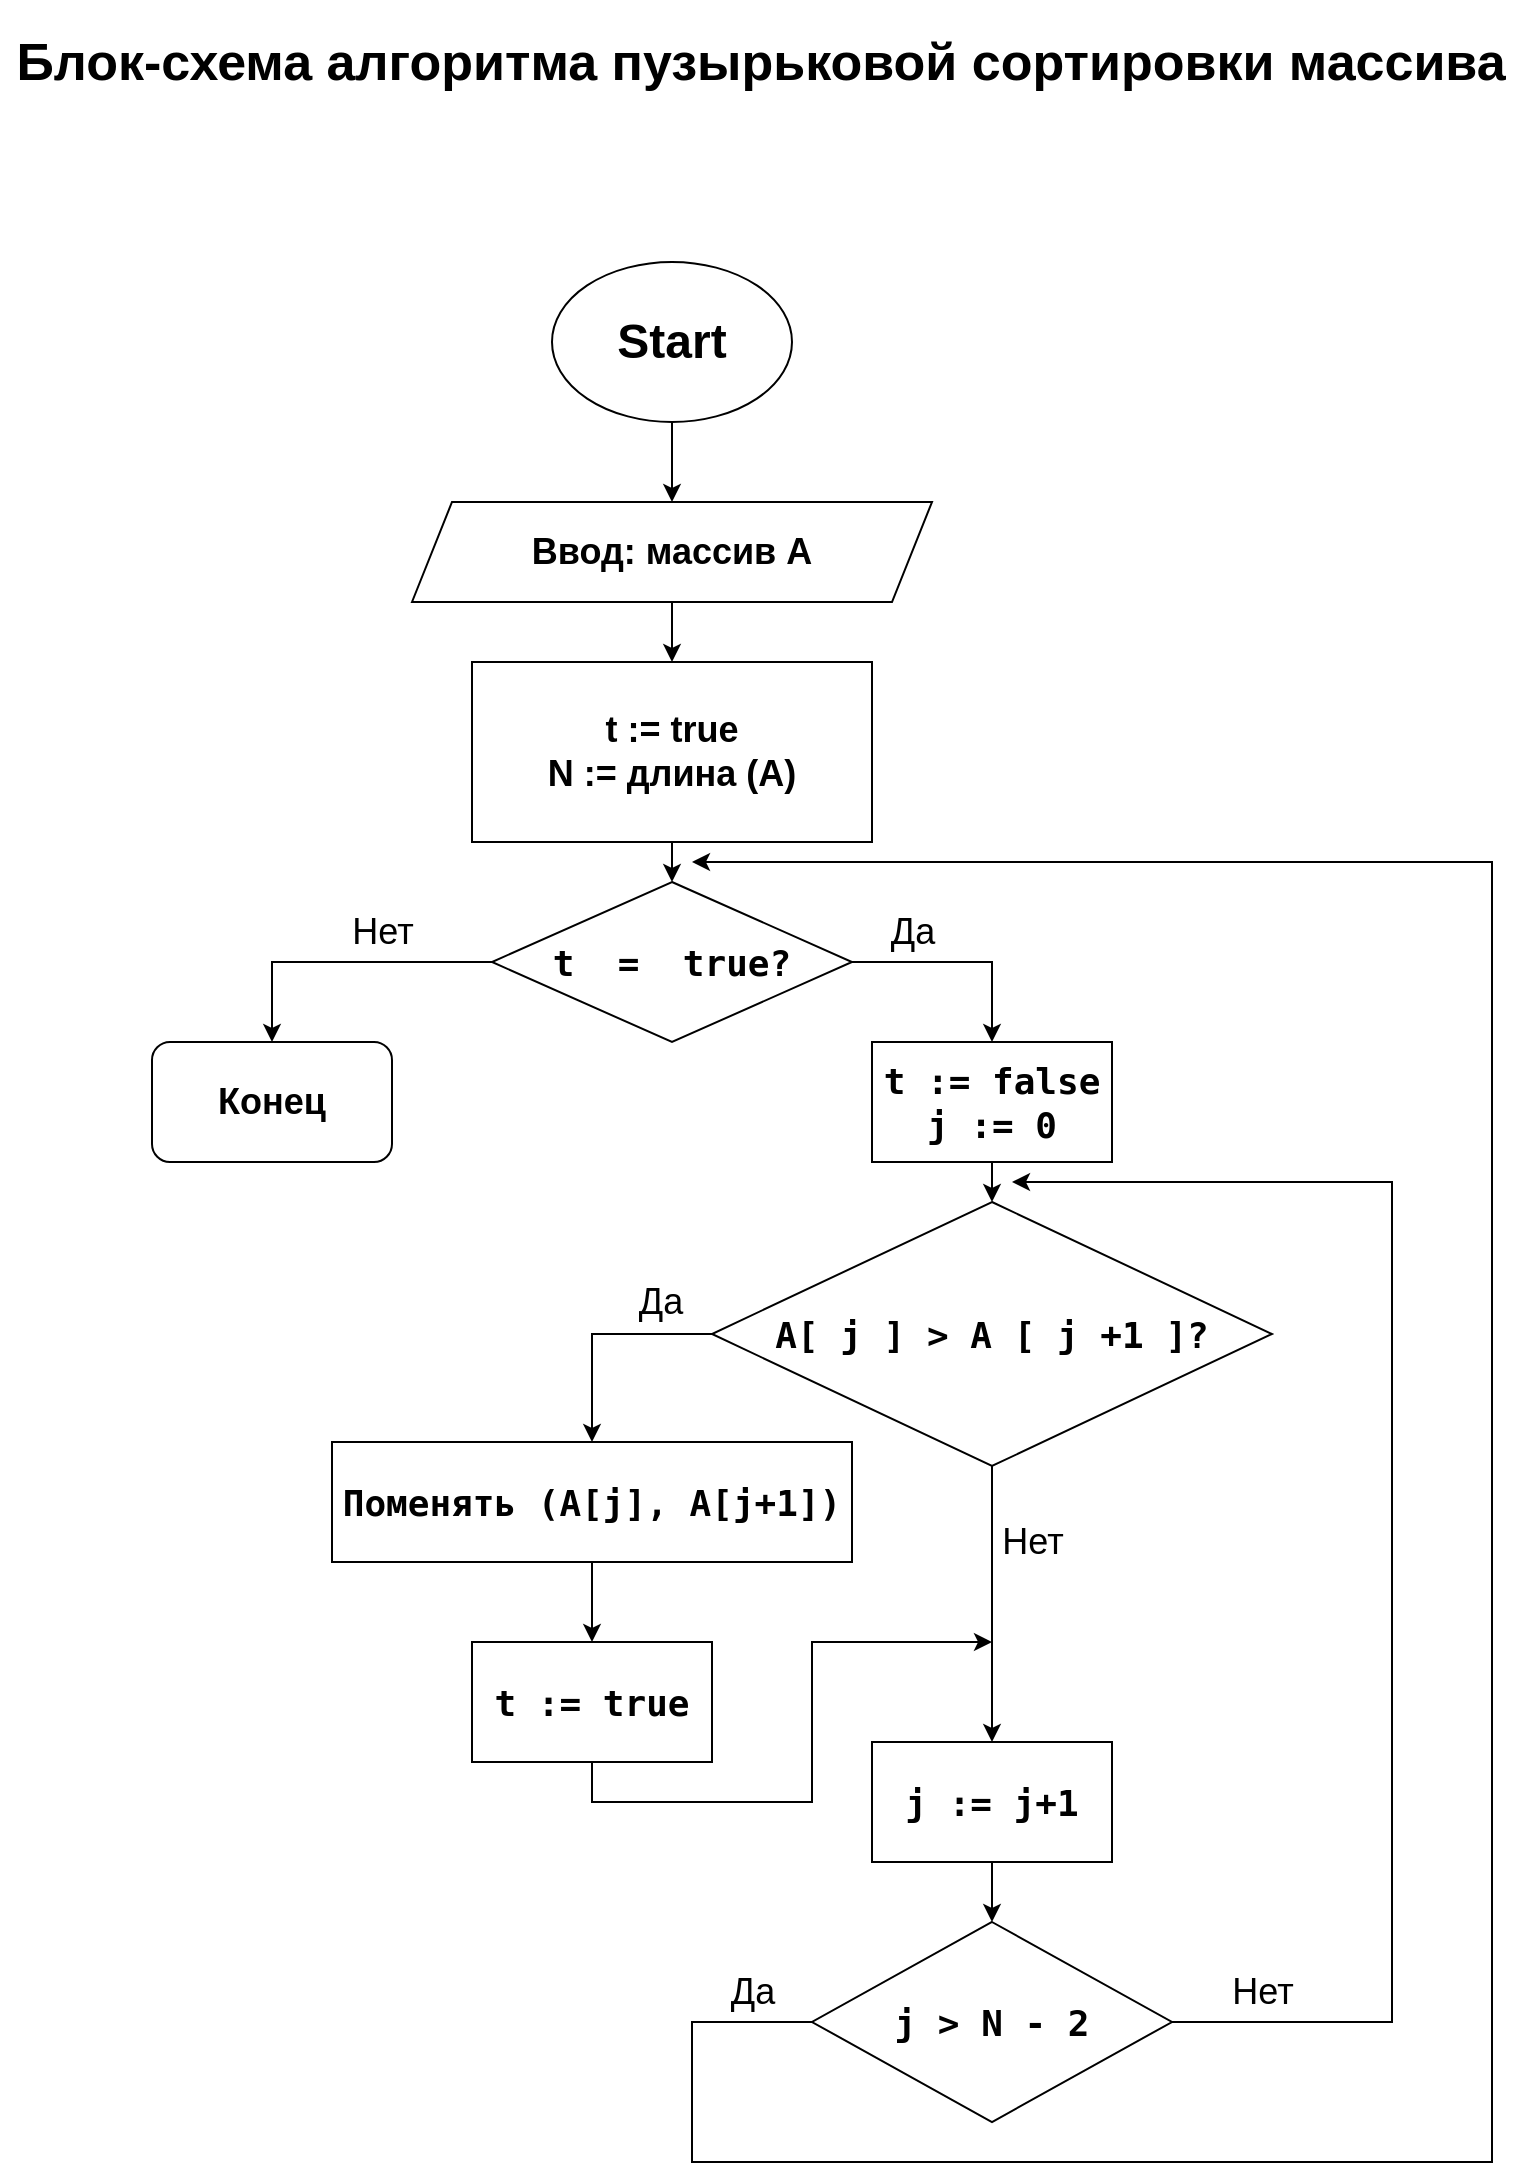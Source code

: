 <mxfile version="15.9.6" type="device"><diagram id="819ZMykP5Fn8X9dQsoR9" name="Page-1"><mxGraphModel dx="1422" dy="794" grid="1" gridSize="10" guides="1" tooltips="1" connect="1" arrows="1" fold="1" page="1" pageScale="1" pageWidth="827" pageHeight="1169" math="0" shadow="0"><root><mxCell id="0"/><mxCell id="1" parent="0"/><object label="&lt;h1&gt;Start&lt;/h1&gt;" Start="" id="Vx1KbRhXJMVfS4rj7eMw-1"><mxCell style="ellipse;whiteSpace=wrap;html=1;" vertex="1" parent="1"><mxGeometry x="310" y="150" width="120" height="80" as="geometry"/></mxCell></object><mxCell id="Vx1KbRhXJMVfS4rj7eMw-2" value="" style="endArrow=classic;html=1;rounded=0;exitX=0.5;exitY=1;exitDx=0;exitDy=0;" edge="1" parent="1" source="Vx1KbRhXJMVfS4rj7eMw-1"><mxGeometry width="50" height="50" relative="1" as="geometry"><mxPoint x="400" y="490" as="sourcePoint"/><mxPoint x="370" y="270" as="targetPoint"/></mxGeometry></mxCell><mxCell id="Vx1KbRhXJMVfS4rj7eMw-3" value="&lt;h2&gt;Ввод: массив A&lt;/h2&gt;" style="shape=parallelogram;perimeter=parallelogramPerimeter;whiteSpace=wrap;html=1;fixedSize=1;" vertex="1" parent="1"><mxGeometry x="240" y="270" width="260" height="50" as="geometry"/></mxCell><mxCell id="Vx1KbRhXJMVfS4rj7eMw-4" value="" style="endArrow=classic;html=1;rounded=0;exitX=0.5;exitY=1;exitDx=0;exitDy=0;" edge="1" parent="1" source="Vx1KbRhXJMVfS4rj7eMw-3" target="Vx1KbRhXJMVfS4rj7eMw-5"><mxGeometry width="50" height="50" relative="1" as="geometry"><mxPoint x="350" y="590" as="sourcePoint"/><mxPoint x="370" y="360" as="targetPoint"/></mxGeometry></mxCell><mxCell id="Vx1KbRhXJMVfS4rj7eMw-5" value="&lt;div style=&quot;font-size: 18px&quot;&gt;t := true&lt;br&gt;N := длина (A)&lt;/div&gt;" style="rounded=0;whiteSpace=wrap;html=1;fontStyle=1;fontFamily=Helvetica;" vertex="1" parent="1"><mxGeometry x="270" y="350" width="200" height="90" as="geometry"/></mxCell><mxCell id="Vx1KbRhXJMVfS4rj7eMw-6" value="" style="endArrow=classic;html=1;rounded=0;exitX=0.5;exitY=1;exitDx=0;exitDy=0;" edge="1" parent="1" source="Vx1KbRhXJMVfS4rj7eMw-5" target="Vx1KbRhXJMVfS4rj7eMw-7"><mxGeometry width="50" height="50" relative="1" as="geometry"><mxPoint x="350" y="550" as="sourcePoint"/><mxPoint x="370" y="480" as="targetPoint"/></mxGeometry></mxCell><mxCell id="Vx1KbRhXJMVfS4rj7eMw-7" value="&lt;pre&gt;t&amp;nbsp; =&amp;nbsp; true?&lt;/pre&gt;" style="rhombus;whiteSpace=wrap;html=1;fontSize=18;fontStyle=1" vertex="1" parent="1"><mxGeometry x="280" y="460" width="180" height="80" as="geometry"/></mxCell><mxCell id="Vx1KbRhXJMVfS4rj7eMw-8" value="" style="endArrow=classic;html=1;rounded=0;fontSize=18;exitX=0;exitY=0.5;exitDx=0;exitDy=0;" edge="1" parent="1" source="Vx1KbRhXJMVfS4rj7eMw-7" target="Vx1KbRhXJMVfS4rj7eMw-9"><mxGeometry width="50" height="50" relative="1" as="geometry"><mxPoint x="200" y="500" as="sourcePoint"/><mxPoint x="170" y="570" as="targetPoint"/><Array as="points"><mxPoint x="170" y="500"/></Array></mxGeometry></mxCell><mxCell id="Vx1KbRhXJMVfS4rj7eMw-9" value="&lt;span&gt;Конец&lt;/span&gt;" style="rounded=1;whiteSpace=wrap;html=1;fontSize=18;fontStyle=1" vertex="1" parent="1"><mxGeometry x="110" y="540" width="120" height="60" as="geometry"/></mxCell><mxCell id="Vx1KbRhXJMVfS4rj7eMw-11" value="Нет" style="text;html=1;align=center;verticalAlign=middle;resizable=0;points=[];autosize=1;strokeColor=none;fillColor=none;fontSize=18;" vertex="1" parent="1"><mxGeometry x="200" y="470" width="50" height="30" as="geometry"/></mxCell><mxCell id="Vx1KbRhXJMVfS4rj7eMw-12" value="" style="endArrow=classic;html=1;rounded=0;fontSize=18;exitX=1;exitY=0.5;exitDx=0;exitDy=0;entryX=0.5;entryY=0;entryDx=0;entryDy=0;" edge="1" parent="1" source="Vx1KbRhXJMVfS4rj7eMw-7" target="Vx1KbRhXJMVfS4rj7eMw-14"><mxGeometry width="50" height="50" relative="1" as="geometry"><mxPoint x="350" y="550" as="sourcePoint"/><mxPoint x="530" y="530" as="targetPoint"/><Array as="points"><mxPoint x="530" y="500"/></Array></mxGeometry></mxCell><mxCell id="Vx1KbRhXJMVfS4rj7eMw-18" style="edgeStyle=orthogonalEdgeStyle;rounded=0;orthogonalLoop=1;jettySize=auto;html=1;exitX=0.5;exitY=1;exitDx=0;exitDy=0;fontSize=18;entryX=0.5;entryY=0;entryDx=0;entryDy=0;" edge="1" parent="1" source="Vx1KbRhXJMVfS4rj7eMw-14" target="Vx1KbRhXJMVfS4rj7eMw-16"><mxGeometry relative="1" as="geometry"><mxPoint x="530.353" y="630" as="targetPoint"/></mxGeometry></mxCell><mxCell id="Vx1KbRhXJMVfS4rj7eMw-14" value="&lt;pre&gt;t := false&lt;br&gt;j := 0&lt;/pre&gt;" style="rounded=0;whiteSpace=wrap;html=1;fontSize=18;fontStyle=1" vertex="1" parent="1"><mxGeometry x="470" y="540" width="120" height="60" as="geometry"/></mxCell><mxCell id="Vx1KbRhXJMVfS4rj7eMw-15" value="Да" style="text;html=1;align=center;verticalAlign=middle;resizable=0;points=[];autosize=1;strokeColor=none;fillColor=none;fontSize=18;" vertex="1" parent="1"><mxGeometry x="470" y="470" width="40" height="30" as="geometry"/></mxCell><mxCell id="Vx1KbRhXJMVfS4rj7eMw-16" value="&lt;pre&gt;&lt;b&gt;A[ j ] &amp;gt; A [ j +1 ]?&lt;/b&gt;&lt;/pre&gt;" style="rhombus;whiteSpace=wrap;html=1;fontSize=18;" vertex="1" parent="1"><mxGeometry x="390" y="620" width="280" height="132" as="geometry"/></mxCell><mxCell id="Vx1KbRhXJMVfS4rj7eMw-21" value="" style="endArrow=classic;html=1;rounded=0;fontSize=18;exitX=0;exitY=0.5;exitDx=0;exitDy=0;" edge="1" parent="1" source="Vx1KbRhXJMVfS4rj7eMw-16" target="Vx1KbRhXJMVfS4rj7eMw-22"><mxGeometry width="50" height="50" relative="1" as="geometry"><mxPoint x="350" y="890" as="sourcePoint"/><mxPoint x="330" y="730" as="targetPoint"/><Array as="points"><mxPoint x="330" y="686"/></Array></mxGeometry></mxCell><mxCell id="Vx1KbRhXJMVfS4rj7eMw-38" style="edgeStyle=orthogonalEdgeStyle;rounded=0;orthogonalLoop=1;jettySize=auto;html=1;exitX=0.5;exitY=1;exitDx=0;exitDy=0;entryX=0.5;entryY=0;entryDx=0;entryDy=0;fontFamily=Helvetica;fontSize=18;" edge="1" parent="1" source="Vx1KbRhXJMVfS4rj7eMw-22" target="Vx1KbRhXJMVfS4rj7eMw-37"><mxGeometry relative="1" as="geometry"/></mxCell><mxCell id="Vx1KbRhXJMVfS4rj7eMw-22" value="&lt;pre&gt;&lt;font style=&quot;font-size: 18px&quot;&gt;&lt;b&gt;Поменять (A[j], A[j+1])&lt;/b&gt;&lt;/font&gt;&lt;/pre&gt;" style="rounded=0;whiteSpace=wrap;html=1;fontSize=18;" vertex="1" parent="1"><mxGeometry x="200" y="740" width="260" height="60" as="geometry"/></mxCell><mxCell id="Vx1KbRhXJMVfS4rj7eMw-23" value="Да" style="text;html=1;align=center;verticalAlign=middle;resizable=0;points=[];autosize=1;strokeColor=none;fillColor=none;fontSize=18;fontFamily=Helvetica;" vertex="1" parent="1"><mxGeometry x="344" y="655" width="40" height="30" as="geometry"/></mxCell><mxCell id="Vx1KbRhXJMVfS4rj7eMw-25" value="" style="endArrow=classic;html=1;rounded=0;fontFamily=Helvetica;fontSize=18;exitX=0.5;exitY=1;exitDx=0;exitDy=0;" edge="1" parent="1" source="Vx1KbRhXJMVfS4rj7eMw-16" target="Vx1KbRhXJMVfS4rj7eMw-26"><mxGeometry width="50" height="50" relative="1" as="geometry"><mxPoint x="430" y="830" as="sourcePoint"/><mxPoint x="530" y="910" as="targetPoint"/></mxGeometry></mxCell><mxCell id="Vx1KbRhXJMVfS4rj7eMw-26" value="&lt;pre&gt;&lt;b&gt;j := j+1&lt;/b&gt;&lt;/pre&gt;" style="rounded=0;whiteSpace=wrap;html=1;fontFamily=Helvetica;fontSize=18;" vertex="1" parent="1"><mxGeometry x="470" y="890" width="120" height="60" as="geometry"/></mxCell><mxCell id="Vx1KbRhXJMVfS4rj7eMw-27" value="" style="endArrow=classic;html=1;rounded=0;fontFamily=Helvetica;fontSize=18;exitX=0.5;exitY=1;exitDx=0;exitDy=0;" edge="1" parent="1" source="Vx1KbRhXJMVfS4rj7eMw-26" target="Vx1KbRhXJMVfS4rj7eMw-29"><mxGeometry width="50" height="50" relative="1" as="geometry"><mxPoint x="430" y="820" as="sourcePoint"/><mxPoint x="530" y="980" as="targetPoint"/></mxGeometry></mxCell><mxCell id="Vx1KbRhXJMVfS4rj7eMw-31" style="edgeStyle=orthogonalEdgeStyle;rounded=0;orthogonalLoop=1;jettySize=auto;html=1;exitX=1;exitY=0.5;exitDx=0;exitDy=0;fontFamily=Helvetica;fontSize=18;" edge="1" parent="1" source="Vx1KbRhXJMVfS4rj7eMw-29"><mxGeometry relative="1" as="geometry"><mxPoint x="540" y="610" as="targetPoint"/><Array as="points"><mxPoint x="730" y="1030"/></Array></mxGeometry></mxCell><mxCell id="Vx1KbRhXJMVfS4rj7eMw-34" style="edgeStyle=orthogonalEdgeStyle;rounded=0;orthogonalLoop=1;jettySize=auto;html=1;exitX=0;exitY=0.5;exitDx=0;exitDy=0;fontFamily=Helvetica;fontSize=18;" edge="1" parent="1" source="Vx1KbRhXJMVfS4rj7eMw-29"><mxGeometry relative="1" as="geometry"><mxPoint x="380" y="450" as="targetPoint"/><Array as="points"><mxPoint x="380" y="1030"/><mxPoint x="380" y="1100"/><mxPoint x="780" y="1100"/><mxPoint x="780" y="450"/></Array></mxGeometry></mxCell><mxCell id="Vx1KbRhXJMVfS4rj7eMw-29" value="&lt;pre&gt;&lt;b&gt;j &amp;gt; N - 2&lt;/b&gt;&lt;/pre&gt;" style="rhombus;whiteSpace=wrap;html=1;fontFamily=Helvetica;fontSize=18;" vertex="1" parent="1"><mxGeometry x="440" y="980" width="180" height="100" as="geometry"/></mxCell><mxCell id="Vx1KbRhXJMVfS4rj7eMw-32" value="Нет" style="text;html=1;align=center;verticalAlign=middle;resizable=0;points=[];autosize=1;strokeColor=none;fillColor=none;fontSize=18;fontFamily=Helvetica;" vertex="1" parent="1"><mxGeometry x="640" y="1000" width="50" height="30" as="geometry"/></mxCell><mxCell id="Vx1KbRhXJMVfS4rj7eMw-33" value="Нет" style="text;html=1;align=center;verticalAlign=middle;resizable=0;points=[];autosize=1;strokeColor=none;fillColor=none;fontSize=18;fontFamily=Helvetica;" vertex="1" parent="1"><mxGeometry x="525" y="775" width="50" height="30" as="geometry"/></mxCell><mxCell id="Vx1KbRhXJMVfS4rj7eMw-35" value="Да" style="text;html=1;align=center;verticalAlign=middle;resizable=0;points=[];autosize=1;strokeColor=none;fillColor=none;fontSize=18;fontFamily=Helvetica;" vertex="1" parent="1"><mxGeometry x="390" y="1000" width="40" height="30" as="geometry"/></mxCell><mxCell id="Vx1KbRhXJMVfS4rj7eMw-39" style="edgeStyle=orthogonalEdgeStyle;rounded=0;orthogonalLoop=1;jettySize=auto;html=1;exitX=0.5;exitY=1;exitDx=0;exitDy=0;fontFamily=Helvetica;fontSize=18;" edge="1" parent="1" source="Vx1KbRhXJMVfS4rj7eMw-37"><mxGeometry relative="1" as="geometry"><mxPoint x="530" y="840" as="targetPoint"/><Array as="points"><mxPoint x="330" y="920"/><mxPoint x="440" y="920"/><mxPoint x="440" y="840"/></Array></mxGeometry></mxCell><mxCell id="Vx1KbRhXJMVfS4rj7eMw-37" value="&lt;pre&gt;&lt;b&gt;t := true&lt;/b&gt;&lt;/pre&gt;" style="rounded=0;whiteSpace=wrap;html=1;fontFamily=Helvetica;fontSize=18;" vertex="1" parent="1"><mxGeometry x="270" y="840" width="120" height="60" as="geometry"/></mxCell><mxCell id="Vx1KbRhXJMVfS4rj7eMw-43" value="&lt;h2&gt;&lt;font style=&quot;font-size: 26px&quot;&gt;Блок-схема алгоритма пузырьковой сортировки массива&lt;/font&gt;&lt;/h2&gt;" style="text;html=1;align=center;verticalAlign=middle;resizable=0;points=[];autosize=1;fontSize=12.5;fontFamily=Helvetica;" vertex="1" parent="1"><mxGeometry x="34" y="25" width="760" height="50" as="geometry"/></mxCell></root></mxGraphModel></diagram></mxfile>